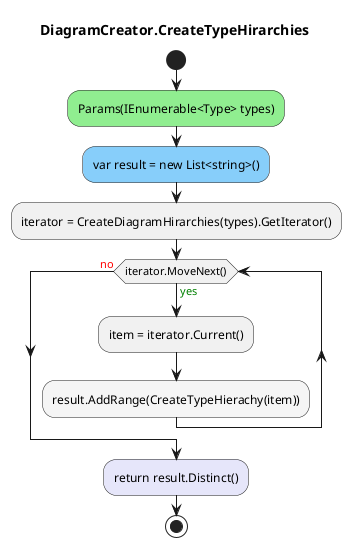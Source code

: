 @startuml DiagramCreator.CreateTypeHirarchies
title DiagramCreator.CreateTypeHirarchies
start
#LightGreen:Params(IEnumerable<Type> types);
#LightSkyBlue:var result = new List<string>();
:iterator = CreateDiagramHirarchies(types).GetIterator();
while (iterator.MoveNext()) is (<color:green>yes)
  :item = iterator.Current();
    #WhiteSmoke:result.AddRange(CreateTypeHierachy(item));
endwhile (<color:red>no)
#Lavender:return result.Distinct();
stop
@enduml
